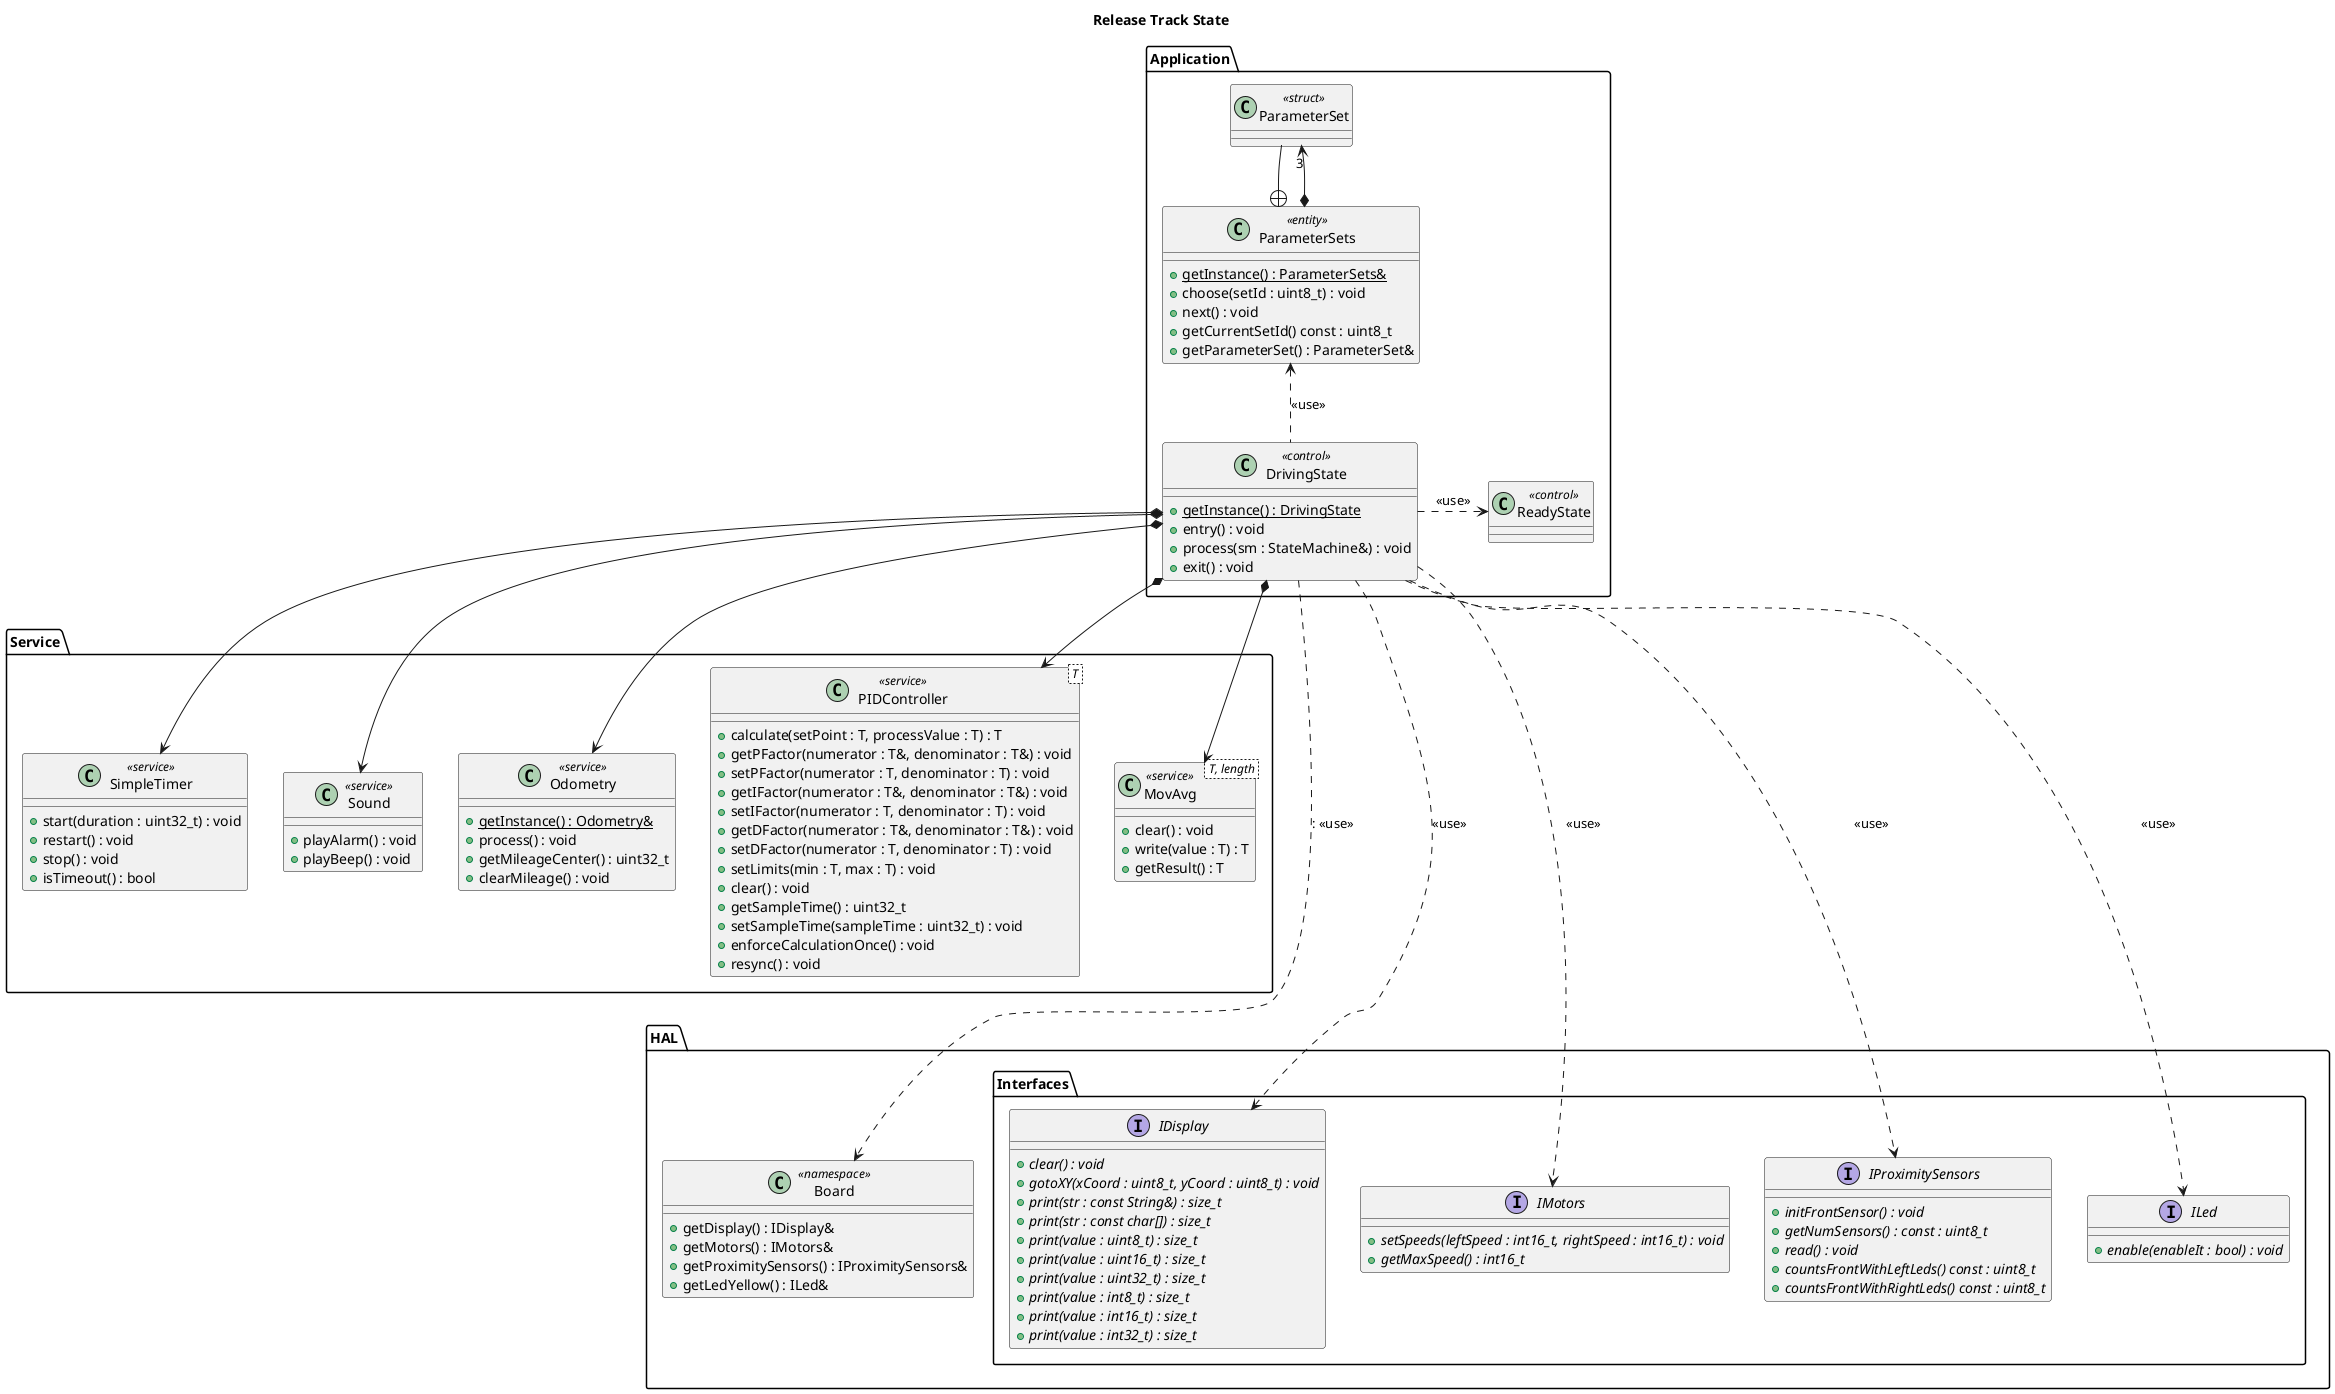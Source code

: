@startuml RemoteControl DrivingState

title Release Track State

package "Application" as appLayer {

    class DrivingState <<control>> {
        + {static} getInstance() : DrivingState
        + entry() : void
        + process(sm : StateMachine&) : void
        + exit() : void
    }

    class ReadyState <<control>>

    class ParameterSet <<struct>>

    class ParameterSets <<entity>> {
        + {static} getInstance() : ParameterSets&
        + choose(setId : uint8_t) : void
        + next() : void
        + getCurrentSetId() const : uint8_t
        + getParameterSet() : ParameterSet&
    }

    ParameterSet --+ ParameterSets
    ParameterSet "3" <--* ParameterSets

    DrivingState .r.> ReadyState: <<use>>
    DrivingState .u.> ParameterSets: <<use>>
}

package "Service" as serviceLayer {

    class SimpleTimer <<service>> {
        + start(duration : uint32_t) : void
        + restart() : void
        + stop() : void
        + isTimeout() : bool
    }

    class Sound <<service>> {
        + playAlarm() : void
        + playBeep() : void
    }

    class Odometry <<service>> {
        + {static} getInstance() : Odometry&
        + process() : void
        + getMileageCenter() : uint32_t
        + clearMileage() : void
    }

    class PIDController < T > <<service>> {
        + calculate(setPoint : T, processValue : T) : T
        + getPFactor(numerator : T&, denominator : T&) : void
        + setPFactor(numerator : T, denominator : T) : void
        + getIFactor(numerator : T&, denominator : T&) : void
        + setIFactor(numerator : T, denominator : T) : void
        + getDFactor(numerator : T&, denominator : T&) : void
        + setDFactor(numerator : T, denominator : T) : void
        + setLimits(min : T, max : T) : void
        + clear() : void
        + getSampleTime() : uint32_t
        + setSampleTime(sampleTime : uint32_t) : void
        + enforceCalculationOnce() : void
        + resync() : void
    }

    class MovAvg < T, length > <<service>> {
        + clear() : void
        + write(value : T) : T
        + getResult() : T
    }
}

package "HAL" as hal {

    package "Interfaces" as halInterfaces {
        interface IDisplay {
            + {abstract} clear() : void
            + {abstract} gotoXY(xCoord : uint8_t, yCoord : uint8_t) : void
            + {abstract} print(str : const String&) : size_t
            + {abstract} print(str : const char[]) : size_t
            + {abstract} print(value : uint8_t) : size_t
            + {abstract} print(value : uint16_t) : size_t
            + {abstract} print(value : uint32_t) : size_t
            + {abstract} print(value : int8_t) : size_t
            + {abstract} print(value : int16_t) : size_t
            + {abstract} print(value : int32_t) : size_t
        }

        interface IMotors {
            + {abstract} setSpeeds(leftSpeed : int16_t, rightSpeed : int16_t) : void
            + {abstract} getMaxSpeed() : int16_t
        }

        interface IProximitySensors {
            + {abstract} initFrontSensor() : void
            + {abstract} getNumSensors() : const : uint8_t
            + {abstract} read() : void
            + {abstract} countsFrontWithLeftLeds() const : uint8_t
            + {abstract} countsFrontWithRightLeds() const : uint8_t
        }

        interface ILed {
            + {abstract} enable(enableIt : bool) : void
        }
    }

    class Board << namespace >> {
        + getDisplay() : IDisplay&
        + getMotors() : IMotors&
        + getProximitySensors() : IProximitySensors&
        + getLedYellow() : ILed&
    }
}

DrivingState *--> SimpleTimer
DrivingState *--> Sound
DrivingState *--> Odometry
DrivingState *--> PIDController
DrivingState *--> MovAvg
DrivingState ...> IDisplay: <<use>>
DrivingState ...> IMotors: <<use>>
DrivingState ...> IProximitySensors: <<use>>
DrivingState ...> ILed: <<use>>
DrivingState ...> Board:: <<use>>

@enduml